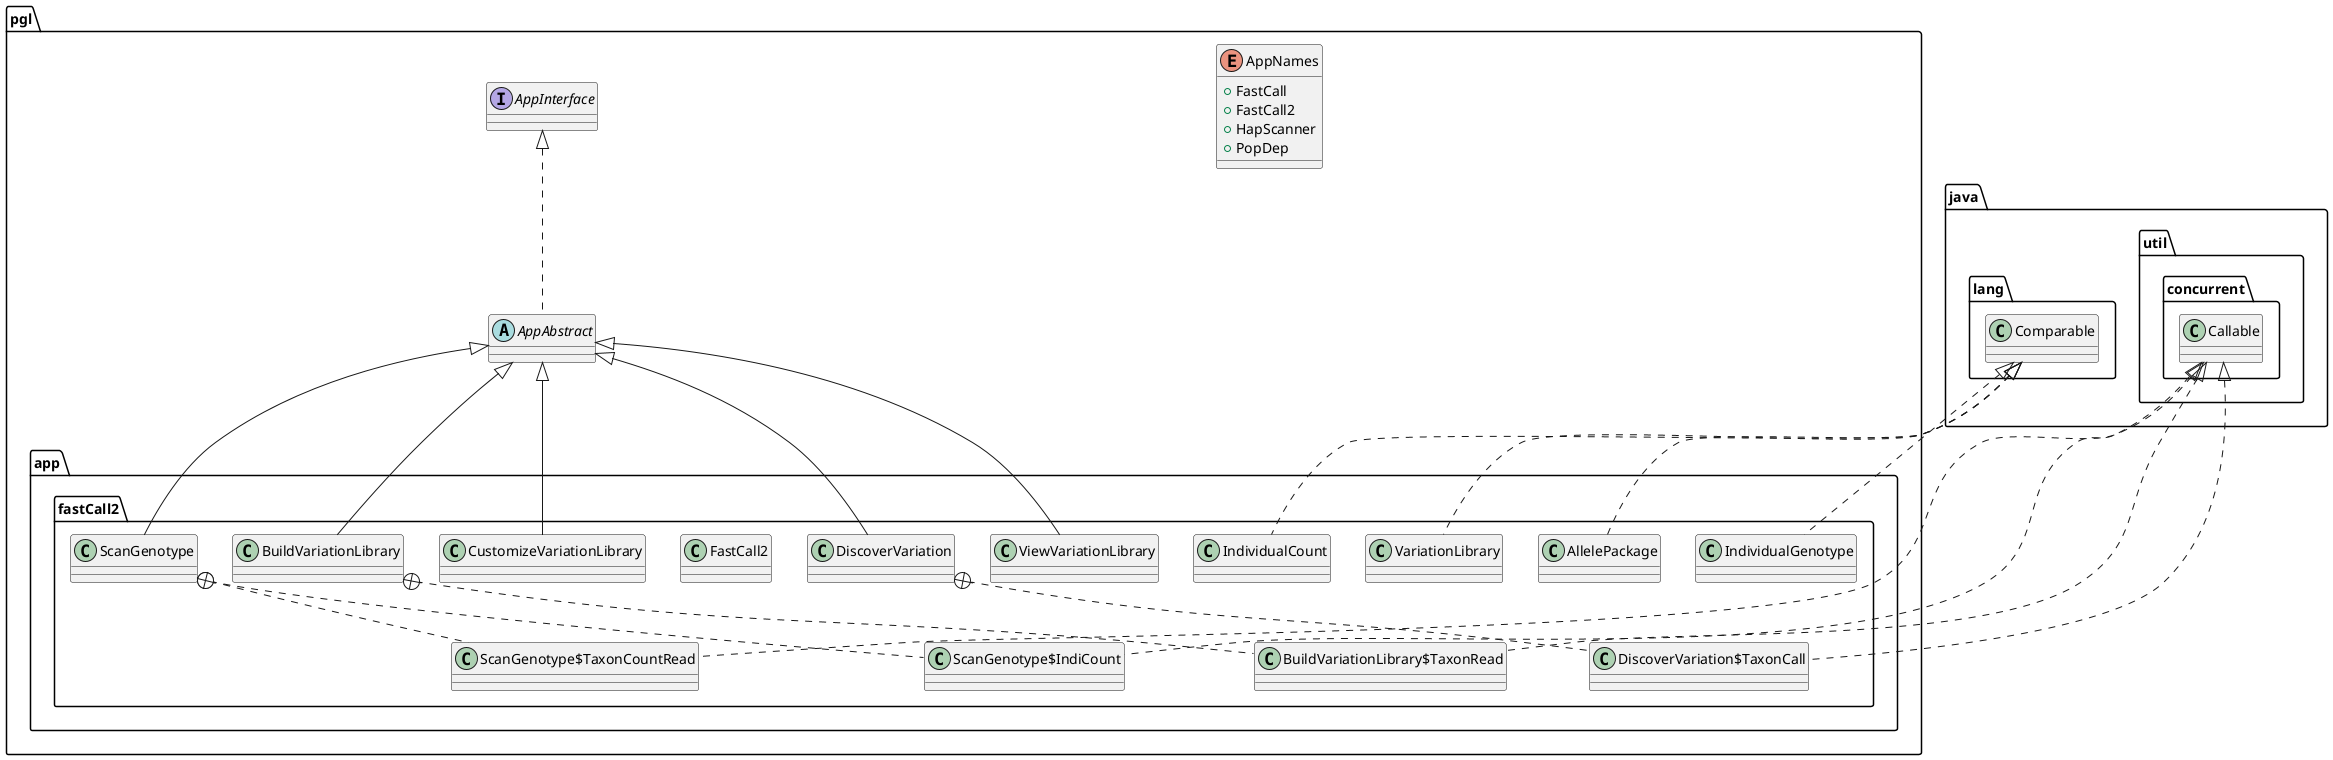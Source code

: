 @startuml
class pgl.app.fastCall2.VariationLibrary {
}
class pgl.app.fastCall2.BuildVariationLibrary {
}
class pgl.app.fastCall2.BuildVariationLibrary$TaxonRead {
}
class pgl.app.fastCall2.IndividualCount {
}
class pgl.app.fastCall2.IndividualGenotype {
}
enum pgl.AppNames {
+  FastCall
+  FastCall2
+  HapScanner
+  PopDep
}

class pgl.app.fastCall2.ViewVariationLibrary {
}
class pgl.app.fastCall2.ScanGenotype {
}
class pgl.app.fastCall2.ScanGenotype$TaxonCountRead {
}
class pgl.app.fastCall2.ScanGenotype$IndiCount {
}
abstract class pgl.AppAbstract {
}
class pgl.app.fastCall2.FastCall2 {
}
class pgl.app.fastCall2.AllelePackage {
}
class pgl.app.fastCall2.CustomizeVariationLibrary {
}
class pgl.app.fastCall2.DiscoverVariation {
}
class pgl.app.fastCall2.DiscoverVariation$TaxonCall {
}
interface pgl.AppInterface {
}


java.lang.Comparable <|.. pgl.app.fastCall2.VariationLibrary
pgl.AppAbstract <|-- pgl.app.fastCall2.BuildVariationLibrary
pgl.app.fastCall2.BuildVariationLibrary +.. pgl.app.fastCall2.BuildVariationLibrary$TaxonRead
java.util.concurrent.Callable <|.. pgl.app.fastCall2.BuildVariationLibrary$TaxonRead
java.lang.Comparable <|.. pgl.app.fastCall2.IndividualCount
java.lang.Comparable <|.. pgl.app.fastCall2.IndividualGenotype
pgl.AppAbstract <|-- pgl.app.fastCall2.ViewVariationLibrary
pgl.AppAbstract <|-- pgl.app.fastCall2.ScanGenotype
pgl.app.fastCall2.ScanGenotype +.. pgl.app.fastCall2.ScanGenotype$TaxonCountRead
java.util.concurrent.Callable <|.. pgl.app.fastCall2.ScanGenotype$TaxonCountRead
pgl.app.fastCall2.ScanGenotype +.. pgl.app.fastCall2.ScanGenotype$IndiCount
java.util.concurrent.Callable <|.. pgl.app.fastCall2.ScanGenotype$IndiCount
pgl.AppInterface <|.. pgl.AppAbstract
java.lang.Comparable <|.. pgl.app.fastCall2.AllelePackage
pgl.AppAbstract <|-- pgl.app.fastCall2.CustomizeVariationLibrary
pgl.AppAbstract <|-- pgl.app.fastCall2.DiscoverVariation
pgl.app.fastCall2.DiscoverVariation +.. pgl.app.fastCall2.DiscoverVariation$TaxonCall
java.util.concurrent.Callable <|.. pgl.app.fastCall2.DiscoverVariation$TaxonCall
@enduml